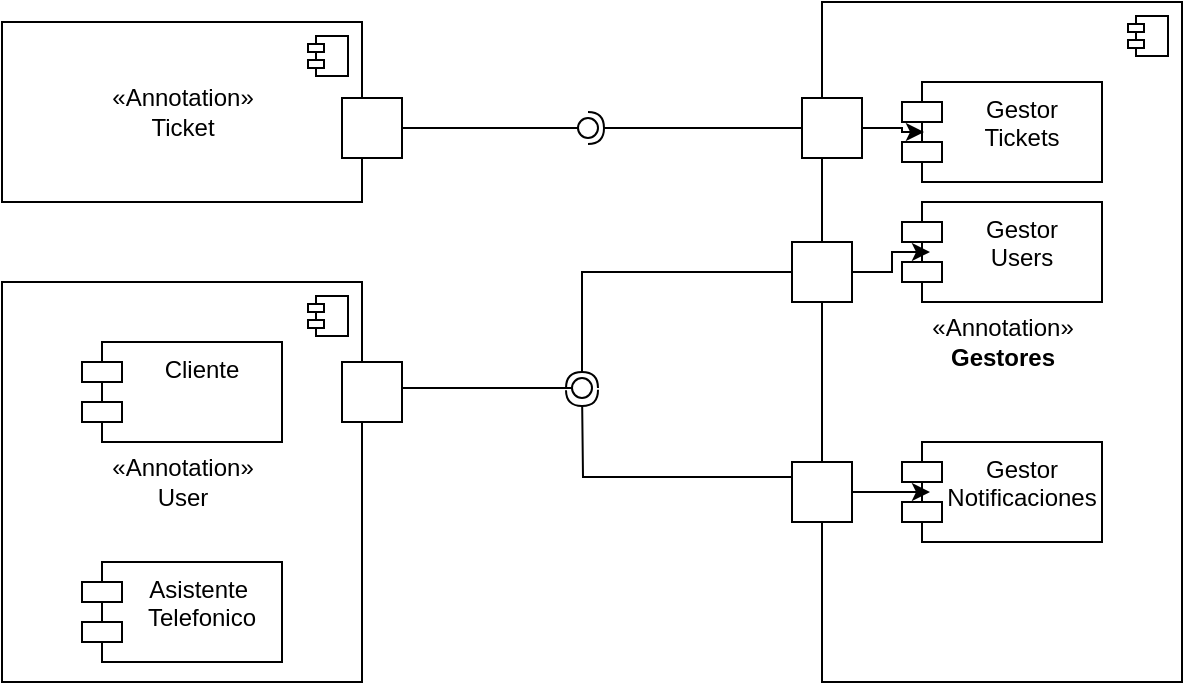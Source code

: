 <mxfile version="15.4.0" type="device"><diagram id="4FQ7Uf0CvvPNJ8lylXrK" name="Página-1"><mxGraphModel dx="704" dy="550" grid="1" gridSize="10" guides="1" tooltips="1" connect="1" arrows="1" fold="1" page="1" pageScale="1" pageWidth="827" pageHeight="1169" math="0" shadow="0"><root><mxCell id="0"/><mxCell id="1" parent="0"/><mxCell id="zy6kUf7mNJLX1vEUWDu--3" value="«Annotation»&lt;br&gt;User" style="html=1;dropTarget=0;" vertex="1" parent="1"><mxGeometry x="70" y="280" width="180" height="200" as="geometry"/></mxCell><mxCell id="zy6kUf7mNJLX1vEUWDu--4" value="" style="shape=module;jettyWidth=8;jettyHeight=4;" vertex="1" parent="zy6kUf7mNJLX1vEUWDu--3"><mxGeometry x="1" width="20" height="20" relative="1" as="geometry"><mxPoint x="-27" y="7" as="offset"/></mxGeometry></mxCell><mxCell id="zy6kUf7mNJLX1vEUWDu--5" value="Cliente" style="shape=module;align=left;spacingLeft=20;align=center;verticalAlign=top;" vertex="1" parent="1"><mxGeometry x="110" y="310" width="100" height="50" as="geometry"/></mxCell><mxCell id="zy6kUf7mNJLX1vEUWDu--6" value="Asistente &#10;Telefonico" style="shape=module;align=left;spacingLeft=20;align=center;verticalAlign=top;" vertex="1" parent="1"><mxGeometry x="110" y="420" width="100" height="50" as="geometry"/></mxCell><mxCell id="zy6kUf7mNJLX1vEUWDu--7" value="«Annotation»&lt;br&gt;Ticket" style="html=1;dropTarget=0;" vertex="1" parent="1"><mxGeometry x="70" y="150" width="180" height="90" as="geometry"/></mxCell><mxCell id="zy6kUf7mNJLX1vEUWDu--8" value="" style="shape=module;jettyWidth=8;jettyHeight=4;" vertex="1" parent="zy6kUf7mNJLX1vEUWDu--7"><mxGeometry x="1" width="20" height="20" relative="1" as="geometry"><mxPoint x="-27" y="7" as="offset"/></mxGeometry></mxCell><mxCell id="zy6kUf7mNJLX1vEUWDu--9" value="" style="rounded=0;orthogonalLoop=1;jettySize=auto;html=1;endArrow=none;endFill=0;sketch=0;sourcePerimeterSpacing=0;targetPerimeterSpacing=0;edgeStyle=orthogonalEdgeStyle;exitX=1;exitY=0.5;exitDx=0;exitDy=0;" edge="1" target="zy6kUf7mNJLX1vEUWDu--11" parent="1" source="zy6kUf7mNJLX1vEUWDu--18"><mxGeometry relative="1" as="geometry"><mxPoint x="340" y="285" as="sourcePoint"/></mxGeometry></mxCell><mxCell id="zy6kUf7mNJLX1vEUWDu--10" value="" style="rounded=0;orthogonalLoop=1;jettySize=auto;html=1;endArrow=halfCircle;endFill=0;entryX=0.5;entryY=0.5;endSize=6;strokeWidth=1;sketch=0;edgeStyle=orthogonalEdgeStyle;exitX=0;exitY=0.5;exitDx=0;exitDy=0;" edge="1" target="zy6kUf7mNJLX1vEUWDu--11" parent="1" source="zy6kUf7mNJLX1vEUWDu--17"><mxGeometry relative="1" as="geometry"><mxPoint x="383" y="203" as="sourcePoint"/></mxGeometry></mxCell><mxCell id="zy6kUf7mNJLX1vEUWDu--11" value="" style="ellipse;whiteSpace=wrap;html=1;align=center;aspect=fixed;resizable=0;points=[];outlineConnect=0;sketch=0;" vertex="1" parent="1"><mxGeometry x="358" y="198" width="10" height="10" as="geometry"/></mxCell><mxCell id="zy6kUf7mNJLX1vEUWDu--12" value="«Annotation»&lt;br&gt;&lt;b&gt;Gestores&lt;/b&gt;" style="html=1;dropTarget=0;" vertex="1" parent="1"><mxGeometry x="480" y="140" width="180" height="340" as="geometry"/></mxCell><mxCell id="zy6kUf7mNJLX1vEUWDu--13" value="" style="shape=module;jettyWidth=8;jettyHeight=4;" vertex="1" parent="zy6kUf7mNJLX1vEUWDu--12"><mxGeometry x="1" width="20" height="20" relative="1" as="geometry"><mxPoint x="-27" y="7" as="offset"/></mxGeometry></mxCell><mxCell id="zy6kUf7mNJLX1vEUWDu--14" value="Gestor&#10;Tickets" style="shape=module;align=left;spacingLeft=20;align=center;verticalAlign=top;" vertex="1" parent="1"><mxGeometry x="520" y="180" width="100" height="50" as="geometry"/></mxCell><mxCell id="zy6kUf7mNJLX1vEUWDu--15" value="Gestor&#10;Users" style="shape=module;align=left;spacingLeft=20;align=center;verticalAlign=top;" vertex="1" parent="1"><mxGeometry x="520" y="240" width="100" height="50" as="geometry"/></mxCell><mxCell id="zy6kUf7mNJLX1vEUWDu--16" value="Gestor&#10;Notificaciones" style="shape=module;align=left;spacingLeft=20;align=center;verticalAlign=top;" vertex="1" parent="1"><mxGeometry x="520" y="360" width="100" height="50" as="geometry"/></mxCell><mxCell id="zy6kUf7mNJLX1vEUWDu--27" style="edgeStyle=orthogonalEdgeStyle;rounded=0;orthogonalLoop=1;jettySize=auto;html=1;entryX=0.11;entryY=0.5;entryDx=0;entryDy=0;entryPerimeter=0;" edge="1" parent="1" source="zy6kUf7mNJLX1vEUWDu--17" target="zy6kUf7mNJLX1vEUWDu--14"><mxGeometry relative="1" as="geometry"/></mxCell><mxCell id="zy6kUf7mNJLX1vEUWDu--17" value="" style="whiteSpace=wrap;html=1;aspect=fixed;" vertex="1" parent="1"><mxGeometry x="470" y="188" width="30" height="30" as="geometry"/></mxCell><mxCell id="zy6kUf7mNJLX1vEUWDu--18" value="" style="whiteSpace=wrap;html=1;aspect=fixed;" vertex="1" parent="1"><mxGeometry x="240" y="188" width="30" height="30" as="geometry"/></mxCell><mxCell id="zy6kUf7mNJLX1vEUWDu--19" value="" style="whiteSpace=wrap;html=1;aspect=fixed;" vertex="1" parent="1"><mxGeometry x="240" y="320" width="30" height="30" as="geometry"/></mxCell><mxCell id="zy6kUf7mNJLX1vEUWDu--26" style="edgeStyle=orthogonalEdgeStyle;rounded=0;orthogonalLoop=1;jettySize=auto;html=1;entryX=0.14;entryY=0.5;entryDx=0;entryDy=0;entryPerimeter=0;" edge="1" parent="1" source="zy6kUf7mNJLX1vEUWDu--25" target="zy6kUf7mNJLX1vEUWDu--15"><mxGeometry relative="1" as="geometry"/></mxCell><mxCell id="zy6kUf7mNJLX1vEUWDu--25" value="" style="whiteSpace=wrap;html=1;aspect=fixed;" vertex="1" parent="1"><mxGeometry x="465" y="260" width="30" height="30" as="geometry"/></mxCell><mxCell id="zy6kUf7mNJLX1vEUWDu--30" value="" style="rounded=0;orthogonalLoop=1;jettySize=auto;html=1;endArrow=none;endFill=0;sketch=0;sourcePerimeterSpacing=0;targetPerimeterSpacing=0;edgeStyle=orthogonalEdgeStyle;exitX=1;exitY=0.25;exitDx=0;exitDy=0;" edge="1" target="zy6kUf7mNJLX1vEUWDu--32" parent="1" source="zy6kUf7mNJLX1vEUWDu--19"><mxGeometry relative="1" as="geometry"><mxPoint x="340" y="333" as="sourcePoint"/><Array as="points"><mxPoint x="270" y="333"/></Array></mxGeometry></mxCell><mxCell id="zy6kUf7mNJLX1vEUWDu--31" value="" style="rounded=0;orthogonalLoop=1;jettySize=auto;html=1;endArrow=halfCircle;endFill=0;entryX=0.5;entryY=0.5;endSize=6;strokeWidth=1;sketch=0;edgeStyle=orthogonalEdgeStyle;exitX=0;exitY=0.5;exitDx=0;exitDy=0;" edge="1" target="zy6kUf7mNJLX1vEUWDu--32" parent="1" source="zy6kUf7mNJLX1vEUWDu--25"><mxGeometry relative="1" as="geometry"><mxPoint x="430" y="333" as="sourcePoint"/></mxGeometry></mxCell><mxCell id="zy6kUf7mNJLX1vEUWDu--32" value="" style="ellipse;whiteSpace=wrap;html=1;align=center;aspect=fixed;resizable=0;points=[];outlineConnect=0;sketch=0;" vertex="1" parent="1"><mxGeometry x="355" y="328" width="10" height="10" as="geometry"/></mxCell><mxCell id="zy6kUf7mNJLX1vEUWDu--35" value="" style="rounded=0;orthogonalLoop=1;jettySize=auto;html=1;endArrow=halfCircle;endFill=0;entryX=0.5;entryY=1.2;endSize=6;strokeWidth=1;sketch=0;edgeStyle=orthogonalEdgeStyle;exitX=0;exitY=0.25;exitDx=0;exitDy=0;entryDx=0;entryDy=0;entryPerimeter=0;" edge="1" parent="1" source="zy6kUf7mNJLX1vEUWDu--36"><mxGeometry relative="1" as="geometry"><mxPoint x="465" y="379" as="sourcePoint"/><mxPoint x="360" y="334" as="targetPoint"/></mxGeometry></mxCell><mxCell id="zy6kUf7mNJLX1vEUWDu--37" style="edgeStyle=orthogonalEdgeStyle;rounded=0;orthogonalLoop=1;jettySize=auto;html=1;entryX=0.14;entryY=0.5;entryDx=0;entryDy=0;entryPerimeter=0;" edge="1" parent="1" source="zy6kUf7mNJLX1vEUWDu--36" target="zy6kUf7mNJLX1vEUWDu--16"><mxGeometry relative="1" as="geometry"/></mxCell><mxCell id="zy6kUf7mNJLX1vEUWDu--36" value="" style="whiteSpace=wrap;html=1;aspect=fixed;" vertex="1" parent="1"><mxGeometry x="465" y="370" width="30" height="30" as="geometry"/></mxCell></root></mxGraphModel></diagram></mxfile>